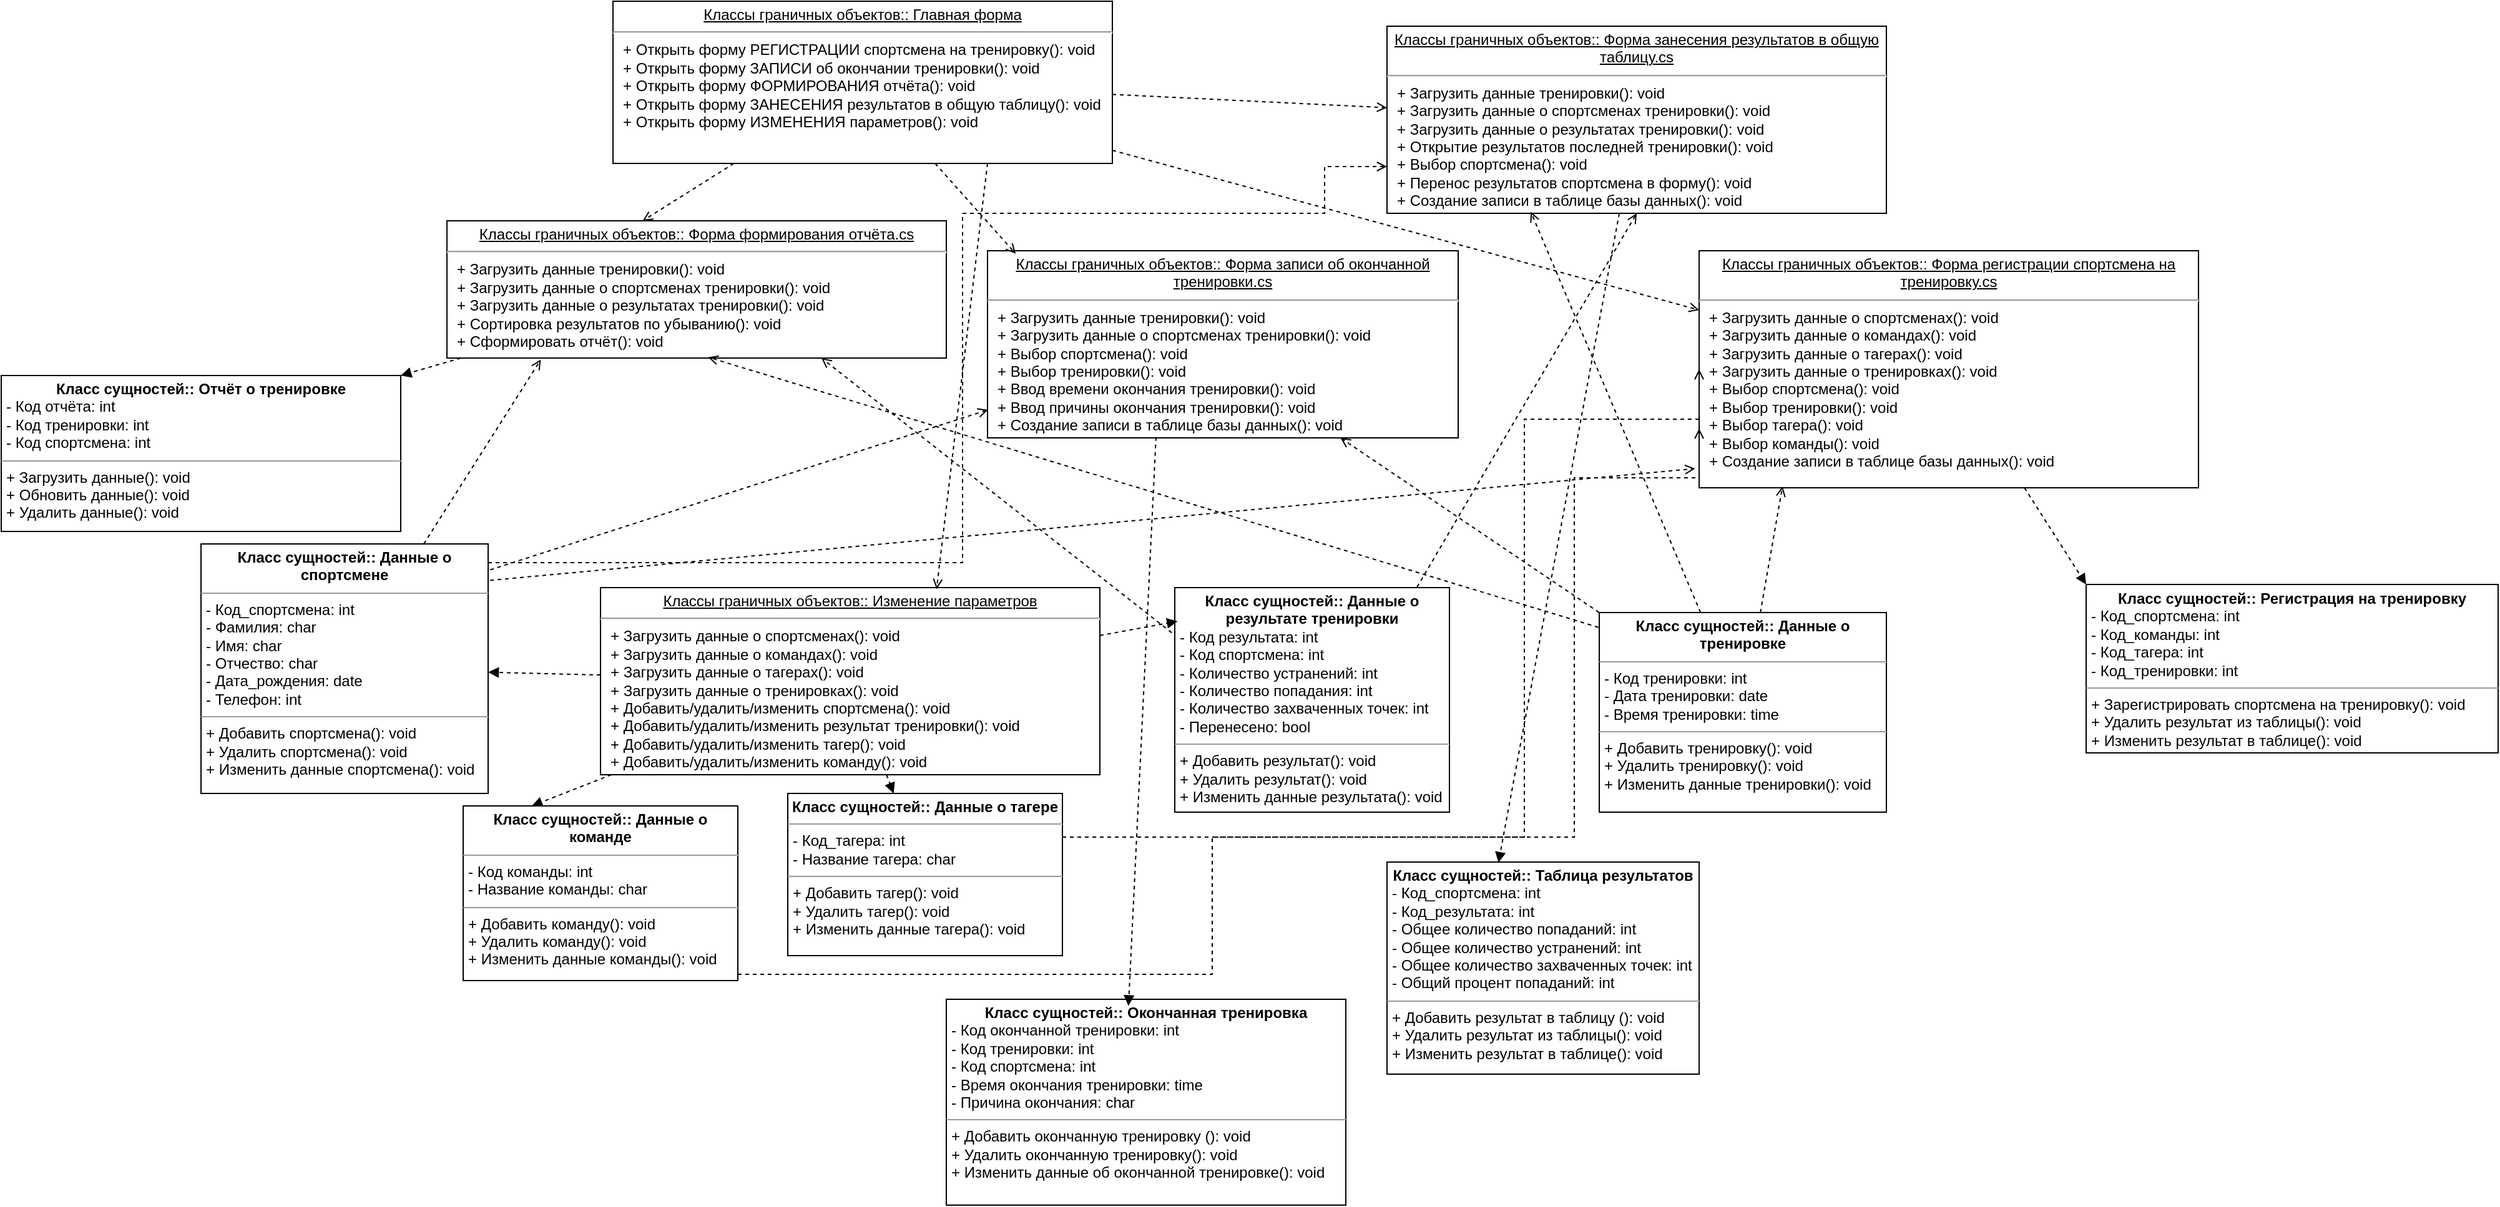 <mxfile version="22.1.7" type="device">
  <diagram name="Страница — 1" id="Qu0wm0MgUiS_f0kj7Ct0">
    <mxGraphModel dx="1108" dy="1328" grid="1" gridSize="10" guides="1" tooltips="1" connect="1" arrows="1" fold="1" page="1" pageScale="1" pageWidth="827" pageHeight="1169" math="0" shadow="0">
      <root>
        <mxCell id="0" />
        <mxCell id="1" parent="0" />
        <mxCell id="6SgqG4V4tV7n62kS7OOO-2" style="rounded=0;orthogonalLoop=1;jettySize=auto;html=1;dashed=1;endArrow=open;endFill=0;" parent="1" source="mhlp-eTYFJu1O5pDRAgd-3" target="mhlp-eTYFJu1O5pDRAgd-5" edge="1">
          <mxGeometry relative="1" as="geometry" />
        </mxCell>
        <mxCell id="mhlp-eTYFJu1O5pDRAgd-3" value="&lt;p style=&quot;margin:0px;margin-top:4px;text-align:center;text-decoration:underline;&quot;&gt;Классы граничных объектов:: Главная форма&lt;br&gt;&lt;/p&gt;&lt;hr&gt;&lt;p style=&quot;margin:0px;margin-left:8px;&quot;&gt;+ Открыть форму РЕГИСТРАЦИИ спортсмена на тренировку(): void&lt;br&gt;+ Открыть форму ЗАПИСИ об окончании тренировки(): void&lt;br&gt;+ Открыть форму ФОРМИРОВАНИЯ отчёта(): void&lt;br&gt;&lt;/p&gt;&lt;p style=&quot;margin:0px;margin-left:8px;&quot;&gt;+ Открыть форму ЗАНЕСЕНИЯ результатов в общую таблицу(): void&lt;br&gt;&lt;/p&gt;&lt;p style=&quot;margin:0px;margin-left:8px;&quot;&gt;+ Открыть форму ИЗМЕНЕНИЯ параметров(): void&lt;br&gt;&lt;/p&gt;" style="verticalAlign=top;align=left;overflow=fill;fontSize=12;fontFamily=Helvetica;html=1;whiteSpace=wrap;" parent="1" vertex="1">
          <mxGeometry x="-280" y="-730" width="400" height="130" as="geometry" />
        </mxCell>
        <mxCell id="6SgqG4V4tV7n62kS7OOO-12" style="rounded=0;orthogonalLoop=1;jettySize=auto;html=1;entryX=1;entryY=0;entryDx=0;entryDy=0;endArrow=block;endFill=1;dashed=1;" parent="1" source="mhlp-eTYFJu1O5pDRAgd-4" target="6SgqG4V4tV7n62kS7OOO-11" edge="1">
          <mxGeometry relative="1" as="geometry" />
        </mxCell>
        <mxCell id="mhlp-eTYFJu1O5pDRAgd-4" value="&lt;p style=&quot;margin:0px;margin-top:4px;text-align:center;text-decoration:underline;&quot;&gt;Классы граничных объектов:: Форма формирования отчёта.cs&lt;br&gt;&lt;/p&gt;&lt;hr&gt;&lt;p style=&quot;margin:0px;margin-left:8px;&quot;&gt;+ Загрузить данные тренировки(): void&lt;br&gt;+ Загрузить данные о спортсменах тренировки(): void&lt;br&gt;+ Загрузить данные о результатах тренировки(): void&lt;br&gt;&lt;/p&gt;&lt;p style=&quot;margin:0px;margin-left:8px;&quot;&gt;+ Сортировка результатов по убыванию(): void&lt;br&gt;&lt;/p&gt;&lt;p style=&quot;margin:0px;margin-left:8px;&quot;&gt;+ Сформировать отчёт(): void&lt;br&gt;&lt;/p&gt;" style="verticalAlign=top;align=left;overflow=fill;fontSize=12;fontFamily=Helvetica;html=1;whiteSpace=wrap;" parent="1" vertex="1">
          <mxGeometry x="-413" y="-554" width="400" height="110" as="geometry" />
        </mxCell>
        <mxCell id="mhlp-eTYFJu1O5pDRAgd-5" value="&lt;p style=&quot;margin:0px;margin-top:4px;text-align:center;text-decoration:underline;&quot;&gt;Классы граничных объектов:: Форма занесения результатов в общую таблицу.cs&lt;br&gt;&lt;/p&gt;&lt;hr&gt;&lt;p style=&quot;margin:0px;margin-left:8px;&quot;&gt;+ Загрузить данные тренировки(): void&lt;br&gt;+ Загрузить данные о спортсменах тренировки(): void&lt;br&gt;+ Загрузить данные о результатах тренировки(): void&lt;br&gt;&lt;/p&gt;&lt;p style=&quot;margin:0px;margin-left:8px;&quot;&gt;+ Открытие результатов последней тренировки(): void&lt;/p&gt;&lt;p style=&quot;margin:0px;margin-left:8px;&quot;&gt;+ Выбор спортсмена(): void&lt;/p&gt;&lt;p style=&quot;margin:0px;margin-left:8px;&quot;&gt;+ Перенос результатов спортсмена в форму(): void&lt;br&gt;&lt;/p&gt;&lt;p style=&quot;margin:0px;margin-left:8px;&quot;&gt;+ Создание записи в таблице базы данных(): void&lt;br&gt;&lt;/p&gt;" style="verticalAlign=top;align=left;overflow=fill;fontSize=12;fontFamily=Helvetica;html=1;whiteSpace=wrap;" parent="1" vertex="1">
          <mxGeometry x="340" y="-710" width="400" height="150" as="geometry" />
        </mxCell>
        <mxCell id="mhlp-eTYFJu1O5pDRAgd-7" value="&lt;p style=&quot;margin:0px;margin-top:4px;text-align:center;text-decoration:underline;&quot;&gt;Классы граничных объектов:: Форма записи об окончанной тренировки.cs&lt;br&gt;&lt;/p&gt;&lt;hr&gt;&lt;p style=&quot;margin:0px;margin-left:8px;&quot;&gt;+ Загрузить данные тренировки(): void&lt;br&gt;+ Загрузить данные о спортсменах тренировки(): void&lt;br&gt;&lt;/p&gt;&lt;p style=&quot;margin:0px;margin-left:8px;&quot;&gt;+ Выбор спортсмена(): void&lt;br&gt;&lt;/p&gt;&lt;p style=&quot;margin:0px;margin-left:8px;&quot;&gt;+ Выбор тренировки(): void&lt;/p&gt;&lt;p style=&quot;margin:0px;margin-left:8px;&quot;&gt;+ Ввод времени окончания тренировки(): void&lt;br&gt;&lt;/p&gt;&lt;p style=&quot;margin:0px;margin-left:8px;&quot;&gt;+ Ввод причины окончания тренировки(): void&lt;/p&gt;&lt;p style=&quot;margin:0px;margin-left:8px;&quot;&gt;+ Создание записи в таблице базы данных(): void&lt;br&gt;&lt;/p&gt;" style="verticalAlign=top;align=left;overflow=fill;fontSize=12;fontFamily=Helvetica;html=1;whiteSpace=wrap;" parent="1" vertex="1">
          <mxGeometry x="20" y="-530" width="377" height="150" as="geometry" />
        </mxCell>
        <mxCell id="6SgqG4V4tV7n62kS7OOO-23" style="rounded=0;orthogonalLoop=1;jettySize=auto;html=1;entryX=0;entryY=0;entryDx=0;entryDy=0;dashed=1;endArrow=block;endFill=1;" parent="1" source="mhlp-eTYFJu1O5pDRAgd-8" target="wVeZF8HDo8xXXgALJRHr-1" edge="1">
          <mxGeometry relative="1" as="geometry" />
        </mxCell>
        <mxCell id="mhlp-eTYFJu1O5pDRAgd-8" value="&lt;p style=&quot;margin:0px;margin-top:4px;text-align:center;text-decoration:underline;&quot;&gt;Классы граничных объектов:: Форма регистрации спортсмена на тренировку.cs&lt;br&gt;&lt;/p&gt;&lt;hr&gt;&lt;p style=&quot;margin:0px;margin-left:8px;&quot;&gt;+ Загрузить данные о спортсменах(): void&lt;br&gt;+ Загрузить данные о командах(): void&lt;br&gt;+ Загрузить данные о тагерах(): void&lt;br&gt;&lt;/p&gt;&lt;p style=&quot;margin:0px;margin-left:8px;&quot;&gt;+ Загрузить данные о тренировках(): void&lt;br&gt;&lt;/p&gt;&lt;p style=&quot;margin:0px;margin-left:8px;&quot;&gt;+ Выбор спортсмена(): void&lt;br&gt;&lt;/p&gt;&lt;p style=&quot;margin:0px;margin-left:8px;&quot;&gt;+ Выбор тренировки(): void&lt;/p&gt;&lt;p style=&quot;margin:0px;margin-left:8px;&quot;&gt;+ Выбор тагера(): void&lt;br&gt;&lt;/p&gt;&lt;p style=&quot;margin:0px;margin-left:8px;&quot;&gt;+ Выбор команды(): void&lt;br&gt;&lt;/p&gt;&lt;p style=&quot;margin:0px;margin-left:8px;&quot;&gt;&lt;span style=&quot;background-color: initial;&quot;&gt;+ Создание записи в таблице базы данных(): void&lt;/span&gt;&lt;br&gt;&lt;/p&gt;" style="verticalAlign=top;align=left;overflow=fill;fontSize=12;fontFamily=Helvetica;html=1;whiteSpace=wrap;" parent="1" vertex="1">
          <mxGeometry x="590" y="-530" width="400" height="190" as="geometry" />
        </mxCell>
        <mxCell id="6SgqG4V4tV7n62kS7OOO-7" style="rounded=0;orthogonalLoop=1;jettySize=auto;html=1;endArrow=block;endFill=1;fillColor=#f5f5f5;strokeColor=#000000;dashed=1;" parent="1" source="mhlp-eTYFJu1O5pDRAgd-9" target="mhlp-eTYFJu1O5pDRAgd-10" edge="1">
          <mxGeometry relative="1" as="geometry" />
        </mxCell>
        <mxCell id="6SgqG4V4tV7n62kS7OOO-8" style="rounded=0;orthogonalLoop=1;jettySize=auto;html=1;entryX=0.25;entryY=0;entryDx=0;entryDy=0;endArrow=block;endFill=1;dashed=1;" parent="1" source="mhlp-eTYFJu1O5pDRAgd-9" target="mhlp-eTYFJu1O5pDRAgd-13" edge="1">
          <mxGeometry relative="1" as="geometry" />
        </mxCell>
        <mxCell id="6SgqG4V4tV7n62kS7OOO-9" style="rounded=0;orthogonalLoop=1;jettySize=auto;html=1;endArrow=block;endFill=1;dashed=1;" parent="1" source="mhlp-eTYFJu1O5pDRAgd-9" target="mhlp-eTYFJu1O5pDRAgd-12" edge="1">
          <mxGeometry relative="1" as="geometry" />
        </mxCell>
        <mxCell id="mhlp-eTYFJu1O5pDRAgd-9" value="&lt;p style=&quot;margin:0px;margin-top:4px;text-align:center;text-decoration:underline;&quot;&gt;Классы граничных объектов:: Изменение параметров&lt;br&gt;&lt;/p&gt;&lt;hr&gt;&lt;p style=&quot;margin:0px;margin-left:8px;&quot;&gt;+ Загрузить данные о спортсменах(): void&lt;br&gt;+ Загрузить данные о командах(): void&lt;br&gt;+ Загрузить данные о тагерах(): void&lt;br&gt;&lt;/p&gt;&lt;p style=&quot;margin:0px;margin-left:8px;&quot;&gt;+ Загрузить данные о тренировках(): void&lt;br&gt;&lt;/p&gt;&lt;p style=&quot;margin:0px;margin-left:8px;&quot;&gt;+ Добавить/удалить/изменить спортсмена(): void&lt;br&gt;&lt;/p&gt;&lt;p style=&quot;margin:0px;margin-left:8px;&quot;&gt;+ Добавить/удалить/изменить результат тренировки(): void&lt;/p&gt;&lt;p style=&quot;margin:0px;margin-left:8px;&quot;&gt;+ Добавить/удалить/изменить тагер(): void&lt;br&gt;&lt;/p&gt;&lt;p style=&quot;margin:0px;margin-left:8px;&quot;&gt;+&amp;nbsp;Добавить/удалить/изменить команду(): void&lt;/p&gt;" style="verticalAlign=top;align=left;overflow=fill;fontSize=12;fontFamily=Helvetica;html=1;whiteSpace=wrap;" parent="1" vertex="1">
          <mxGeometry x="-290" y="-260" width="400" height="150" as="geometry" />
        </mxCell>
        <mxCell id="3vah5Gt7jxUslWJde4li-4" style="edgeStyle=orthogonalEdgeStyle;rounded=0;orthogonalLoop=1;jettySize=auto;html=1;entryX=0;entryY=0.75;entryDx=0;entryDy=0;dashed=1;endArrow=open;endFill=0;" edge="1" parent="1" source="mhlp-eTYFJu1O5pDRAgd-10" target="mhlp-eTYFJu1O5pDRAgd-5">
          <mxGeometry relative="1" as="geometry">
            <Array as="points">
              <mxPoint y="-280" />
              <mxPoint y="-560" />
              <mxPoint x="290" y="-560" />
              <mxPoint x="290" y="-597" />
            </Array>
          </mxGeometry>
        </mxCell>
        <mxCell id="mhlp-eTYFJu1O5pDRAgd-10" value="&lt;p style=&quot;margin:0px;margin-top:4px;text-align:center;&quot;&gt;&lt;b&gt;Класс сущностей:: Данные о спортсмене&lt;/b&gt;&lt;/p&gt;&lt;hr size=&quot;1&quot;&gt;&lt;p style=&quot;margin:0px;margin-left:4px;&quot;&gt;- Код_спортсмена: int&lt;br&gt;- Фамилия: char&lt;/p&gt;&lt;p style=&quot;margin:0px;margin-left:4px;&quot;&gt;- Имя: char&lt;/p&gt;&lt;p style=&quot;margin:0px;margin-left:4px;&quot;&gt;- Отчество: char&lt;/p&gt;&lt;p style=&quot;margin:0px;margin-left:4px;&quot;&gt;- Дата_рождения: date&lt;/p&gt;&lt;p style=&quot;margin:0px;margin-left:4px;&quot;&gt;- Телефон: int&lt;/p&gt;&lt;hr size=&quot;1&quot;&gt;&lt;p style=&quot;margin:0px;margin-left:4px;&quot;&gt;+ Добавить спортсмена(): void&lt;br&gt;+ Удалить спортсмена(): void&lt;br&gt;&lt;/p&gt;&lt;p style=&quot;margin:0px;margin-left:4px;&quot;&gt;+ Изменить данные спортсмена(): void&lt;br&gt;&lt;/p&gt;" style="verticalAlign=top;align=left;overflow=fill;fontSize=12;fontFamily=Helvetica;html=1;whiteSpace=wrap;" parent="1" vertex="1">
          <mxGeometry x="-610" y="-295" width="230" height="200" as="geometry" />
        </mxCell>
        <mxCell id="mhlp-eTYFJu1O5pDRAgd-11" value="&lt;p style=&quot;margin:0px;margin-top:4px;text-align:center;&quot;&gt;&lt;b&gt;Класс сущностей:: Данные о тренировке&lt;/b&gt;&lt;/p&gt;&lt;hr size=&quot;1&quot;&gt;&lt;p style=&quot;margin:0px;margin-left:4px;&quot;&gt;- Код тренировки: int&lt;br&gt;- Дата тренировки: date&lt;/p&gt;&lt;p style=&quot;margin:0px;margin-left:4px;&quot;&gt;- Время тренировки: time&lt;/p&gt;&lt;hr size=&quot;1&quot;&gt;&lt;p style=&quot;margin:0px;margin-left:4px;&quot;&gt;+ Добавить тренировку(): void&lt;br&gt;+ Удалить тренировку(): void&lt;br&gt;&lt;/p&gt;&lt;p style=&quot;margin:0px;margin-left:4px;&quot;&gt;+ Изменить данные тренировки(): void&lt;br&gt;&lt;/p&gt;" style="verticalAlign=top;align=left;overflow=fill;fontSize=12;fontFamily=Helvetica;html=1;whiteSpace=wrap;" parent="1" vertex="1">
          <mxGeometry x="510" y="-240" width="230" height="160" as="geometry" />
        </mxCell>
        <mxCell id="6SgqG4V4tV7n62kS7OOO-26" style="edgeStyle=orthogonalEdgeStyle;rounded=0;orthogonalLoop=1;jettySize=auto;html=1;entryX=0;entryY=0.75;entryDx=0;entryDy=0;dashed=1;endArrow=open;endFill=0;" parent="1" source="mhlp-eTYFJu1O5pDRAgd-12" target="mhlp-eTYFJu1O5pDRAgd-8" edge="1">
          <mxGeometry relative="1" as="geometry">
            <Array as="points">
              <mxPoint x="490" y="-60" />
              <mxPoint x="490" y="-348" />
            </Array>
          </mxGeometry>
        </mxCell>
        <mxCell id="mhlp-eTYFJu1O5pDRAgd-12" value="&lt;p style=&quot;margin:0px;margin-top:4px;text-align:center;&quot;&gt;&lt;b&gt;Класс сущностей:: Данные о тагере&lt;/b&gt;&lt;/p&gt;&lt;hr size=&quot;1&quot;&gt;&lt;p style=&quot;margin:0px;margin-left:4px;&quot;&gt;- Код_тагера: int&lt;br&gt;&lt;/p&gt;&lt;p style=&quot;margin:0px;margin-left:4px;&quot;&gt;- Название тагера: char&lt;/p&gt;&lt;hr size=&quot;1&quot;&gt;&lt;p style=&quot;margin:0px;margin-left:4px;&quot;&gt;+ Добавить тагер(): void&lt;br&gt;+ Удалить тагер(): void&lt;br&gt;&lt;/p&gt;&lt;p style=&quot;margin:0px;margin-left:4px;&quot;&gt;+ Изменить данные тагера(): void&lt;br&gt;&lt;/p&gt;" style="verticalAlign=top;align=left;overflow=fill;fontSize=12;fontFamily=Helvetica;html=1;whiteSpace=wrap;" parent="1" vertex="1">
          <mxGeometry x="-140" y="-95" width="220" height="130" as="geometry" />
        </mxCell>
        <mxCell id="6SgqG4V4tV7n62kS7OOO-27" style="edgeStyle=orthogonalEdgeStyle;rounded=0;orthogonalLoop=1;jettySize=auto;html=1;entryX=0;entryY=0.5;entryDx=0;entryDy=0;dashed=1;endArrow=open;endFill=0;" parent="1" source="mhlp-eTYFJu1O5pDRAgd-13" target="mhlp-eTYFJu1O5pDRAgd-8" edge="1">
          <mxGeometry relative="1" as="geometry">
            <Array as="points">
              <mxPoint x="200" y="50" />
              <mxPoint x="200" y="-60" />
              <mxPoint x="450" y="-60" />
              <mxPoint x="450" y="-395" />
            </Array>
          </mxGeometry>
        </mxCell>
        <mxCell id="mhlp-eTYFJu1O5pDRAgd-13" value="&lt;p style=&quot;margin:0px;margin-top:4px;text-align:center;&quot;&gt;&lt;b&gt;Класс сущностей:: Данные о команде&lt;/b&gt;&lt;/p&gt;&lt;hr size=&quot;1&quot;&gt;&lt;p style=&quot;margin:0px;margin-left:4px;&quot;&gt;- Код команды: int&lt;br&gt;- Название команды: char&lt;/p&gt;&lt;hr size=&quot;1&quot;&gt;&lt;p style=&quot;margin:0px;margin-left:4px;&quot;&gt;+ Добавить команду(): void&lt;br&gt;+ Удалить команду(): void&lt;br&gt;&lt;/p&gt;&lt;p style=&quot;margin:0px;margin-left:4px;&quot;&gt;+ Изменить данные команды(): void&lt;br&gt;&lt;/p&gt;" style="verticalAlign=top;align=left;overflow=fill;fontSize=12;fontFamily=Helvetica;html=1;whiteSpace=wrap;" parent="1" vertex="1">
          <mxGeometry x="-400" y="-85" width="220" height="140" as="geometry" />
        </mxCell>
        <mxCell id="6SgqG4V4tV7n62kS7OOO-15" style="rounded=0;orthogonalLoop=1;jettySize=auto;html=1;entryX=0.75;entryY=1;entryDx=0;entryDy=0;dashed=1;endArrow=open;endFill=0;exitX=-0.011;exitY=0.201;exitDx=0;exitDy=0;exitPerimeter=0;" parent="1" source="G_WExZCxM53FgJ3CJvYQ-1" target="mhlp-eTYFJu1O5pDRAgd-4" edge="1">
          <mxGeometry relative="1" as="geometry">
            <mxPoint x="160" y="-250" as="sourcePoint" />
          </mxGeometry>
        </mxCell>
        <mxCell id="G_WExZCxM53FgJ3CJvYQ-1" value="&lt;p style=&quot;margin:0px;margin-top:4px;text-align:center;&quot;&gt;&lt;b&gt;Класс сущностей:: Данные о результате тренировки&lt;/b&gt;&lt;/p&gt;&lt;p style=&quot;margin:0px;margin-left:4px;&quot;&gt;- Код результата: int&lt;/p&gt;&lt;p style=&quot;margin:0px;margin-left:4px;&quot;&gt;- Код спортсмена: int&lt;br&gt;- Количество устранений: int&lt;/p&gt;&lt;p style=&quot;margin:0px;margin-left:4px;&quot;&gt;- Количество попадания: int&lt;/p&gt;&lt;p style=&quot;margin:0px;margin-left:4px;&quot;&gt;- Количество захваченных точек: int&lt;br&gt;&lt;/p&gt;&lt;p style=&quot;margin:0px;margin-left:4px;&quot;&gt;- Перенесено: bool&lt;br&gt;&lt;/p&gt;&lt;hr size=&quot;1&quot;&gt;&lt;p style=&quot;margin:0px;margin-left:4px;&quot;&gt;+ Добавить результат(): void&lt;br&gt;+ Удалить результат(): void&lt;br&gt;&lt;/p&gt;&lt;p style=&quot;margin:0px;margin-left:4px;&quot;&gt;+ Изменить данные результата(): void&lt;br&gt;&lt;/p&gt;" style="verticalAlign=top;align=left;overflow=fill;fontSize=12;fontFamily=Helvetica;html=1;whiteSpace=wrap;" parent="1" vertex="1">
          <mxGeometry x="170" y="-260" width="220" height="180" as="geometry" />
        </mxCell>
        <mxCell id="G_WExZCxM53FgJ3CJvYQ-2" value="&lt;p style=&quot;margin:0px;margin-top:4px;text-align:center;&quot;&gt;&lt;b&gt;Класс сущностей:: Таблица результатов&lt;/b&gt;&lt;/p&gt;&lt;p style=&quot;margin:0px;margin-left:4px;&quot;&gt;- Код_спортсмена: int&lt;/p&gt;&lt;p style=&quot;margin:0px;margin-left:4px;&quot;&gt;- Код_результата: int&lt;br&gt;- Общее количество попаданий: int&lt;/p&gt;&lt;p style=&quot;margin:0px;margin-left:4px;&quot;&gt;- Общее количество устранений: int&lt;/p&gt;&lt;p style=&quot;margin:0px;margin-left:4px;&quot;&gt;- Общее количество захваченных точек: int&lt;br&gt;&lt;/p&gt;&lt;p style=&quot;margin:0px;margin-left:4px;&quot;&gt;- Общий процент попаданий: int&lt;br&gt;&lt;/p&gt;&lt;hr size=&quot;1&quot;&gt;&lt;p style=&quot;margin:0px;margin-left:4px;&quot;&gt;+ Добавить результат в таблицу (): void&lt;br&gt;+ Удалить результат из таблицы(): void&lt;br&gt;&lt;/p&gt;&lt;p style=&quot;margin:0px;margin-left:4px;&quot;&gt;+ Изменить результат в таблице(): void&lt;br&gt;&lt;/p&gt;" style="verticalAlign=top;align=left;overflow=fill;fontSize=12;fontFamily=Helvetica;html=1;whiteSpace=wrap;" parent="1" vertex="1">
          <mxGeometry x="340" y="-40" width="250" height="170" as="geometry" />
        </mxCell>
        <mxCell id="G_WExZCxM53FgJ3CJvYQ-4" value="&lt;p style=&quot;margin:0px;margin-top:4px;text-align:center;&quot;&gt;&lt;b&gt;Класс сущностей:: Окончанная тренировка&lt;/b&gt;&lt;/p&gt;&lt;p style=&quot;margin:0px;margin-left:4px;&quot;&gt;- Код окончанной тренировки: int&lt;/p&gt;&lt;p style=&quot;margin:0px;margin-left:4px;&quot;&gt;- Код тренировки: int&lt;/p&gt;&lt;p style=&quot;margin:0px;margin-left:4px;&quot;&gt;- Код спортсмена: int&lt;br&gt;- Время окончания тренировки: time&lt;/p&gt;&lt;p style=&quot;margin:0px;margin-left:4px;&quot;&gt;- Причина окончания: char&lt;/p&gt;&lt;hr size=&quot;1&quot;&gt;&lt;p style=&quot;margin:0px;margin-left:4px;&quot;&gt;+ Добавить окончанную тренировку (): void&lt;br&gt;+ Удалить окончанную тренировку(): void&lt;br&gt;&lt;/p&gt;&lt;p style=&quot;margin:0px;margin-left:4px;&quot;&gt;+ Изменить данные об окончанной тренировке(): void&lt;br&gt;&lt;/p&gt;" style="verticalAlign=top;align=left;overflow=fill;fontSize=12;fontFamily=Helvetica;html=1;whiteSpace=wrap;" parent="1" vertex="1">
          <mxGeometry x="-13" y="70" width="320" height="165" as="geometry" />
        </mxCell>
        <mxCell id="wVeZF8HDo8xXXgALJRHr-1" value="&lt;p style=&quot;margin:0px;margin-top:4px;text-align:center;&quot;&gt;&lt;b&gt;Класс сущностей:: Регистрация на тренировку&lt;/b&gt;&lt;/p&gt;&lt;p style=&quot;margin:0px;margin-left:4px;&quot;&gt;- Код_спортсмена: int&lt;/p&gt;&lt;p style=&quot;margin:0px;margin-left:4px;&quot;&gt;- Код_команды: int&lt;br&gt;- Код_тагера: int&lt;/p&gt;&lt;p style=&quot;margin:0px;margin-left:4px;&quot;&gt;- Код_тренировки: int&lt;/p&gt;&lt;hr size=&quot;1&quot;&gt;&lt;p style=&quot;margin:0px;margin-left:4px;&quot;&gt;+ Зарегистрировать спортсмена на тренировку(): void&lt;br&gt;+ Удалить результат из таблицы(): void&lt;br&gt;&lt;/p&gt;&lt;p style=&quot;margin:0px;margin-left:4px;&quot;&gt;+ Изменить результат в таблице(): void&lt;br&gt;&lt;/p&gt;" style="verticalAlign=top;align=left;overflow=fill;fontSize=12;fontFamily=Helvetica;html=1;whiteSpace=wrap;" parent="1" vertex="1">
          <mxGeometry x="900" y="-262.5" width="330" height="135" as="geometry" />
        </mxCell>
        <mxCell id="6SgqG4V4tV7n62kS7OOO-1" style="rounded=0;orthogonalLoop=1;jettySize=auto;html=1;entryX=0.392;entryY=0;entryDx=0;entryDy=0;entryPerimeter=0;endArrow=open;endFill=0;dashed=1;" parent="1" source="mhlp-eTYFJu1O5pDRAgd-3" target="mhlp-eTYFJu1O5pDRAgd-4" edge="1">
          <mxGeometry relative="1" as="geometry" />
        </mxCell>
        <mxCell id="6SgqG4V4tV7n62kS7OOO-3" style="rounded=0;orthogonalLoop=1;jettySize=auto;html=1;entryX=0.06;entryY=0.016;entryDx=0;entryDy=0;entryPerimeter=0;endArrow=open;endFill=0;dashed=1;" parent="1" source="mhlp-eTYFJu1O5pDRAgd-3" target="mhlp-eTYFJu1O5pDRAgd-7" edge="1">
          <mxGeometry relative="1" as="geometry" />
        </mxCell>
        <mxCell id="6SgqG4V4tV7n62kS7OOO-4" style="rounded=0;orthogonalLoop=1;jettySize=auto;html=1;entryX=0;entryY=0.25;entryDx=0;entryDy=0;dashed=1;endArrow=open;endFill=0;" parent="1" source="mhlp-eTYFJu1O5pDRAgd-3" target="mhlp-eTYFJu1O5pDRAgd-8" edge="1">
          <mxGeometry relative="1" as="geometry" />
        </mxCell>
        <mxCell id="6SgqG4V4tV7n62kS7OOO-5" style="rounded=0;orthogonalLoop=1;jettySize=auto;html=1;entryX=0.673;entryY=0.008;entryDx=0;entryDy=0;entryPerimeter=0;dashed=1;endArrow=open;endFill=0;" parent="1" target="mhlp-eTYFJu1O5pDRAgd-9" edge="1">
          <mxGeometry relative="1" as="geometry">
            <mxPoint x="20" y="-600" as="sourcePoint" />
          </mxGeometry>
        </mxCell>
        <mxCell id="6SgqG4V4tV7n62kS7OOO-10" style="rounded=0;orthogonalLoop=1;jettySize=auto;html=1;entryX=0.01;entryY=0.15;entryDx=0;entryDy=0;entryPerimeter=0;endArrow=block;endFill=1;dashed=1;" parent="1" source="mhlp-eTYFJu1O5pDRAgd-9" target="G_WExZCxM53FgJ3CJvYQ-1" edge="1">
          <mxGeometry relative="1" as="geometry" />
        </mxCell>
        <mxCell id="6SgqG4V4tV7n62kS7OOO-11" value="&lt;p style=&quot;margin:0px;margin-top:4px;text-align:center;&quot;&gt;&lt;b&gt;Класс сущностей:: Отчёт о тренировке&lt;/b&gt;&lt;/p&gt;&lt;p style=&quot;margin:0px;margin-left:4px;&quot;&gt;- Код отчёта: int&lt;/p&gt;&lt;p style=&quot;margin:0px;margin-left:4px;&quot;&gt;- Код тренировки: int&lt;/p&gt;&lt;p style=&quot;margin:0px;margin-left:4px;&quot;&gt;- Код спортсмена: int&lt;br&gt;&lt;/p&gt;&lt;hr size=&quot;1&quot;&gt;&lt;p style=&quot;margin:0px;margin-left:4px;&quot;&gt;+ Загрузить данные(): void&lt;br&gt;+ Обновить данные(): void&lt;br&gt;&lt;/p&gt;&lt;p style=&quot;margin:0px;margin-left:4px;&quot;&gt;+ Удалить данные(): void&lt;br&gt;&lt;/p&gt;" style="verticalAlign=top;align=left;overflow=fill;fontSize=12;fontFamily=Helvetica;html=1;whiteSpace=wrap;" parent="1" vertex="1">
          <mxGeometry x="-770" y="-430" width="320" height="125" as="geometry" />
        </mxCell>
        <mxCell id="6SgqG4V4tV7n62kS7OOO-13" style="rounded=0;orthogonalLoop=1;jettySize=auto;html=1;entryX=0.188;entryY=1.011;entryDx=0;entryDy=0;entryPerimeter=0;dashed=1;endArrow=open;endFill=0;" parent="1" source="mhlp-eTYFJu1O5pDRAgd-10" target="mhlp-eTYFJu1O5pDRAgd-4" edge="1">
          <mxGeometry relative="1" as="geometry" />
        </mxCell>
        <mxCell id="6SgqG4V4tV7n62kS7OOO-16" style="rounded=0;orthogonalLoop=1;jettySize=auto;html=1;entryX=0.5;entryY=1;entryDx=0;entryDy=0;dashed=1;endArrow=open;endFill=0;exitX=0.882;exitY=-0.002;exitDx=0;exitDy=0;exitPerimeter=0;" parent="1" source="G_WExZCxM53FgJ3CJvYQ-1" target="mhlp-eTYFJu1O5pDRAgd-5" edge="1">
          <mxGeometry relative="1" as="geometry" />
        </mxCell>
        <mxCell id="6SgqG4V4tV7n62kS7OOO-17" style="rounded=0;orthogonalLoop=1;jettySize=auto;html=1;entryX=0.001;entryY=0.85;entryDx=0;entryDy=0;entryPerimeter=0;endArrow=open;endFill=0;dashed=1;exitX=1.007;exitY=0.104;exitDx=0;exitDy=0;exitPerimeter=0;" parent="1" source="mhlp-eTYFJu1O5pDRAgd-10" target="mhlp-eTYFJu1O5pDRAgd-7" edge="1">
          <mxGeometry relative="1" as="geometry" />
        </mxCell>
        <mxCell id="6SgqG4V4tV7n62kS7OOO-18" style="rounded=0;orthogonalLoop=1;jettySize=auto;html=1;entryX=-0.008;entryY=0.919;entryDx=0;entryDy=0;entryPerimeter=0;dashed=1;endArrow=open;endFill=0;exitX=1.007;exitY=0.146;exitDx=0;exitDy=0;exitPerimeter=0;" parent="1" source="mhlp-eTYFJu1O5pDRAgd-10" target="mhlp-eTYFJu1O5pDRAgd-8" edge="1">
          <mxGeometry relative="1" as="geometry" />
        </mxCell>
        <mxCell id="6SgqG4V4tV7n62kS7OOO-19" style="rounded=0;orthogonalLoop=1;jettySize=auto;html=1;entryX=0.167;entryY=0.994;entryDx=0;entryDy=0;entryPerimeter=0;dashed=1;endArrow=open;endFill=0;" parent="1" source="mhlp-eTYFJu1O5pDRAgd-11" target="mhlp-eTYFJu1O5pDRAgd-8" edge="1">
          <mxGeometry relative="1" as="geometry" />
        </mxCell>
        <mxCell id="6SgqG4V4tV7n62kS7OOO-20" style="rounded=0;orthogonalLoop=1;jettySize=auto;html=1;entryX=0.288;entryY=0.992;entryDx=0;entryDy=0;entryPerimeter=0;dashed=1;endArrow=open;endFill=0;" parent="1" source="mhlp-eTYFJu1O5pDRAgd-11" target="mhlp-eTYFJu1O5pDRAgd-5" edge="1">
          <mxGeometry relative="1" as="geometry" />
        </mxCell>
        <mxCell id="6SgqG4V4tV7n62kS7OOO-22" style="rounded=0;orthogonalLoop=1;jettySize=auto;html=1;entryX=0.523;entryY=0.994;entryDx=0;entryDy=0;entryPerimeter=0;dashed=1;exitX=-0.003;exitY=0.074;exitDx=0;exitDy=0;exitPerimeter=0;endArrow=open;endFill=0;" parent="1" source="mhlp-eTYFJu1O5pDRAgd-11" target="mhlp-eTYFJu1O5pDRAgd-4" edge="1">
          <mxGeometry relative="1" as="geometry" />
        </mxCell>
        <mxCell id="6SgqG4V4tV7n62kS7OOO-24" style="rounded=0;orthogonalLoop=1;jettySize=auto;html=1;entryX=0.357;entryY=0.003;entryDx=0;entryDy=0;entryPerimeter=0;dashed=1;endArrow=block;endFill=1;" parent="1" source="mhlp-eTYFJu1O5pDRAgd-5" target="G_WExZCxM53FgJ3CJvYQ-2" edge="1">
          <mxGeometry relative="1" as="geometry" />
        </mxCell>
        <mxCell id="6SgqG4V4tV7n62kS7OOO-25" style="rounded=0;orthogonalLoop=1;jettySize=auto;html=1;entryX=0.456;entryY=0.032;entryDx=0;entryDy=0;entryPerimeter=0;endArrow=block;endFill=1;exitX=0.358;exitY=0.996;exitDx=0;exitDy=0;exitPerimeter=0;dashed=1;" parent="1" source="mhlp-eTYFJu1O5pDRAgd-7" target="G_WExZCxM53FgJ3CJvYQ-4" edge="1">
          <mxGeometry relative="1" as="geometry" />
        </mxCell>
        <mxCell id="3vah5Gt7jxUslWJde4li-3" style="rounded=0;orthogonalLoop=1;jettySize=auto;html=1;entryX=0.75;entryY=1;entryDx=0;entryDy=0;dashed=1;endArrow=open;endFill=0;exitX=0;exitY=0;exitDx=0;exitDy=0;" edge="1" parent="1" source="mhlp-eTYFJu1O5pDRAgd-11" target="mhlp-eTYFJu1O5pDRAgd-7">
          <mxGeometry relative="1" as="geometry">
            <mxPoint x="670" y="-230" as="sourcePoint" />
            <mxPoint x="688" y="-331" as="targetPoint" />
          </mxGeometry>
        </mxCell>
      </root>
    </mxGraphModel>
  </diagram>
</mxfile>
